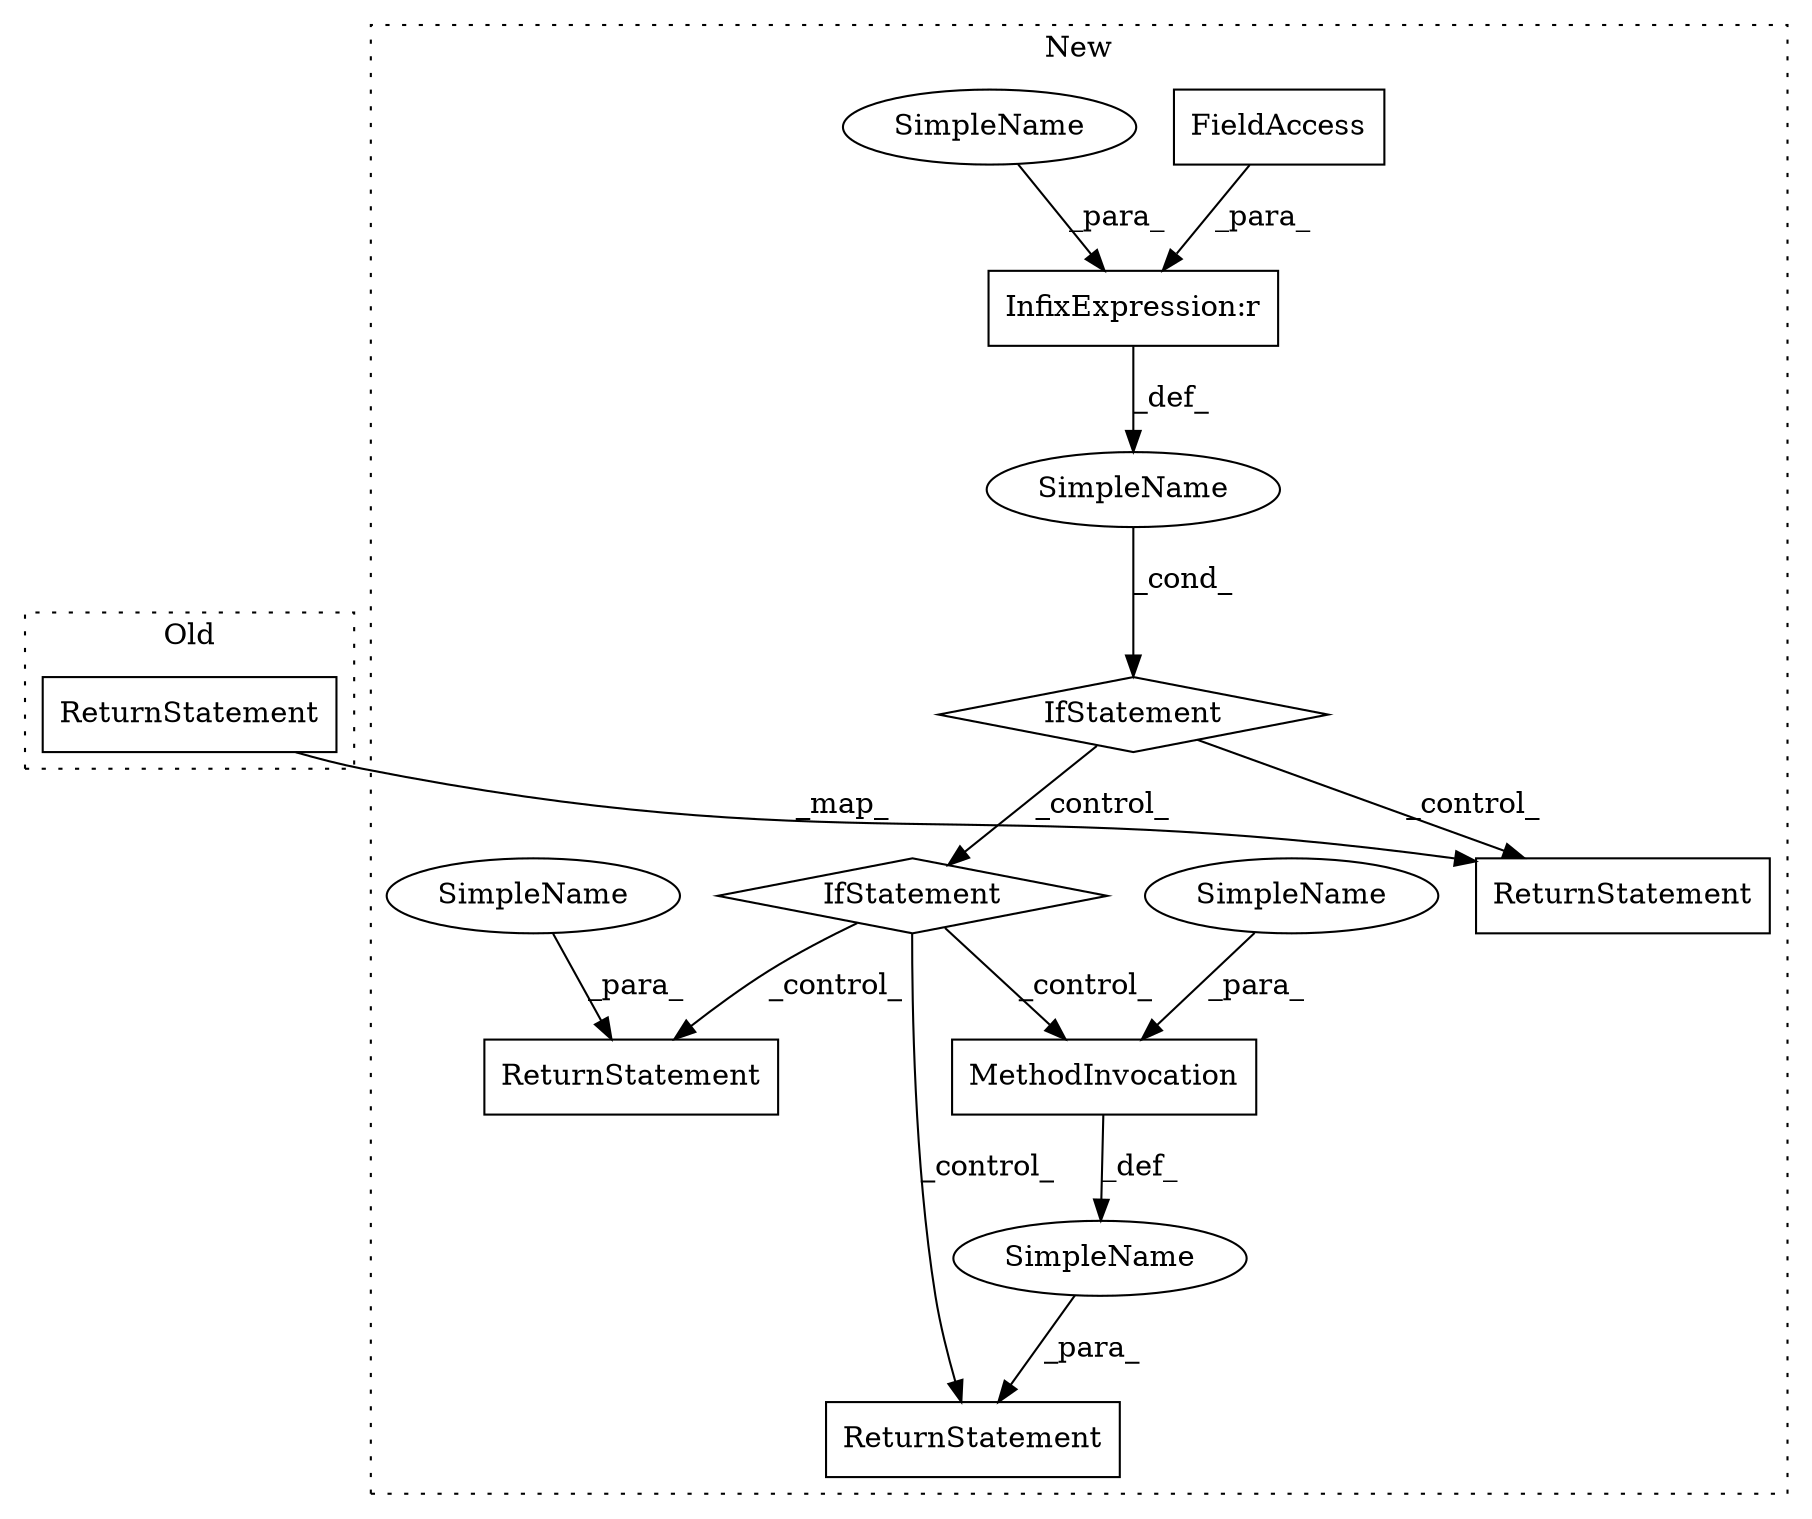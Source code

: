 digraph G {
subgraph cluster0 {
8 [label="ReturnStatement" a="41" s="3104" l="7" shape="box"];
label = "Old";
style="dotted";
}
subgraph cluster1 {
1 [label="FieldAccess" a="22" s="4170" l="4" shape="box"];
2 [label="IfStatement" a="25" s="4227,4239" l="4,2" shape="diamond"];
3 [label="IfStatement" a="25" s="4166,4182" l="4,2" shape="diamond"];
4 [label="MethodInvocation" a="32" s="4294,4305" l="8,1" shape="box"];
5 [label="ReturnStatement" a="41" s="4336" l="7" shape="box"];
6 [label="ReturnStatement" a="41" s="4287" l="7" shape="box"];
7 [label="ReturnStatement" a="41" s="4251" l="7" shape="box"];
9 [label="SimpleName" a="42" s="" l="" shape="ellipse"];
10 [label="SimpleName" a="42" s="4178" l="4" shape="ellipse"];
11 [label="SimpleName" a="42" s="4258" l="3" shape="ellipse"];
12 [label="SimpleName" a="42" s="" l="" shape="ellipse"];
13 [label="SimpleName" a="42" s="4302" l="3" shape="ellipse"];
14 [label="InfixExpression:r" a="27" s="4174" l="4" shape="box"];
label = "New";
style="dotted";
}
1 -> 14 [label="_para_"];
2 -> 4 [label="_control_"];
2 -> 6 [label="_control_"];
2 -> 7 [label="_control_"];
3 -> 2 [label="_control_"];
3 -> 5 [label="_control_"];
4 -> 12 [label="_def_"];
8 -> 5 [label="_map_"];
9 -> 3 [label="_cond_"];
10 -> 14 [label="_para_"];
11 -> 7 [label="_para_"];
12 -> 6 [label="_para_"];
13 -> 4 [label="_para_"];
14 -> 9 [label="_def_"];
}